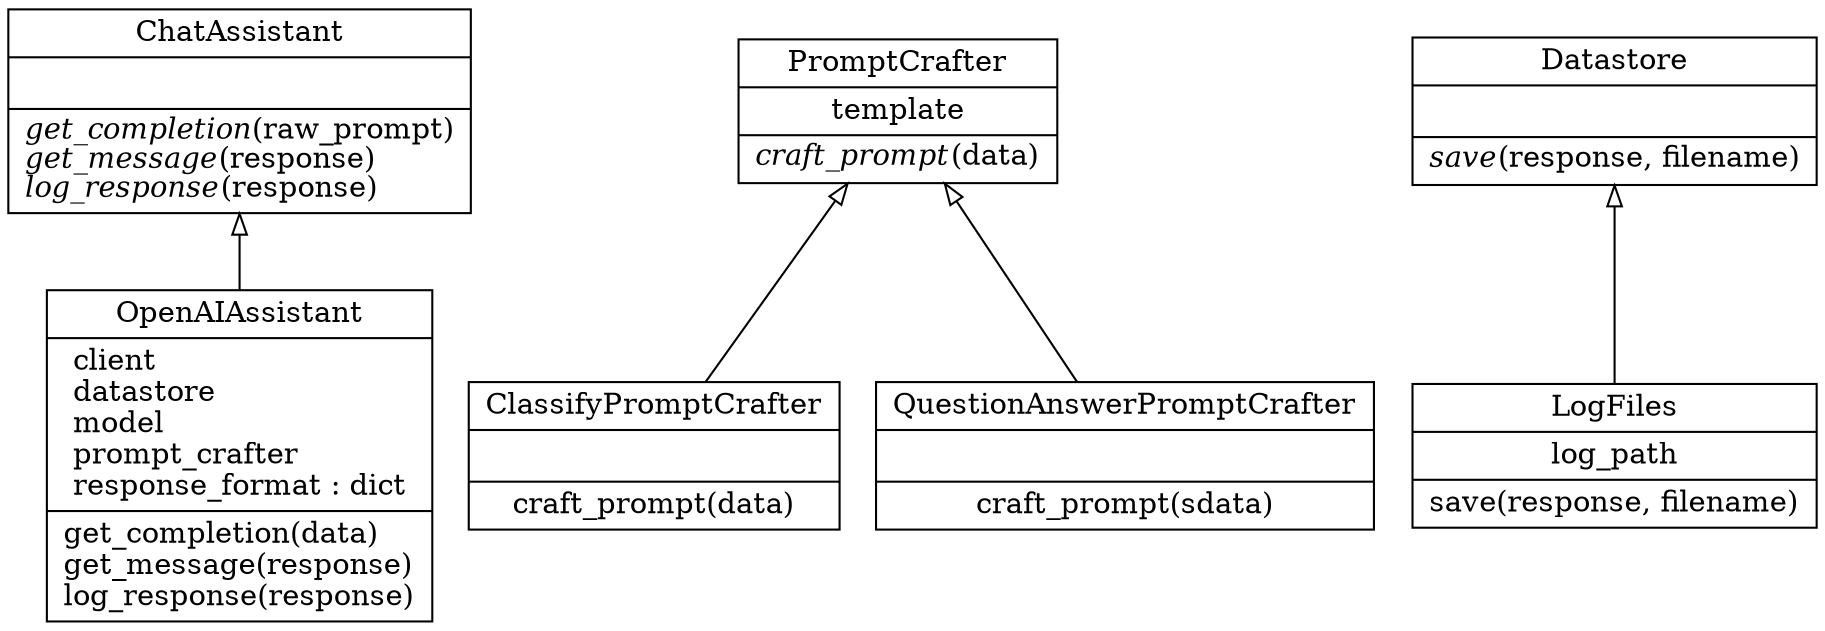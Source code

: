 digraph "classes" {
rankdir=BT
charset="utf-8"
"llms.llms.ChatAssistant" [color="black", fontcolor="black", label=<{ChatAssistant|<br ALIGN="LEFT"/>|<I>get_completion</I>(raw_prompt)<br ALIGN="LEFT"/><I>get_message</I>(response)<br ALIGN="LEFT"/><I>log_response</I>(response)<br ALIGN="LEFT"/>}>, shape="record", style="solid"];
"llms.prompts.ClassifyPromptCrafter" [color="black", fontcolor="black", label=<{ClassifyPromptCrafter|<br ALIGN="LEFT"/>|craft_prompt(data)<br ALIGN="LEFT"/>}>, shape="record", style="solid"];
"llms.datastores.Datastore" [color="black", fontcolor="black", label=<{Datastore|<br ALIGN="LEFT"/>|<I>save</I>(response, filename)<br ALIGN="LEFT"/>}>, shape="record", style="solid"];
"llms.datastores.LogFiles" [color="black", fontcolor="black", label=<{LogFiles|log_path<br ALIGN="LEFT"/>|save(response, filename)<br ALIGN="LEFT"/>}>, shape="record", style="solid"];
"llms.openai_gpt.OpenAIAssistant" [color="black", fontcolor="black", label=<{OpenAIAssistant|client<br ALIGN="LEFT"/>datastore<br ALIGN="LEFT"/>model<br ALIGN="LEFT"/>prompt_crafter<br ALIGN="LEFT"/>response_format : dict<br ALIGN="LEFT"/>|get_completion(data)<br ALIGN="LEFT"/>get_message(response)<br ALIGN="LEFT"/>log_response(response)<br ALIGN="LEFT"/>}>, shape="record", style="solid"];
"llms.prompts.PromptCrafter" [color="black", fontcolor="black", label=<{PromptCrafter|template<br ALIGN="LEFT"/>|<I>craft_prompt</I>(data)<br ALIGN="LEFT"/>}>, shape="record", style="solid"];
"llms.prompts.QuestionAnswerPromptCrafter" [color="black", fontcolor="black", label=<{QuestionAnswerPromptCrafter|<br ALIGN="LEFT"/>|craft_prompt(sdata)<br ALIGN="LEFT"/>}>, shape="record", style="solid"];
"llms.datastores.LogFiles" -> "llms.datastores.Datastore" [arrowhead="empty", arrowtail="none"];
"llms.openai_gpt.OpenAIAssistant" -> "llms.llms.ChatAssistant" [arrowhead="empty", arrowtail="none"];
"llms.prompts.ClassifyPromptCrafter" -> "llms.prompts.PromptCrafter" [arrowhead="empty", arrowtail="none"];
"llms.prompts.QuestionAnswerPromptCrafter" -> "llms.prompts.PromptCrafter" [arrowhead="empty", arrowtail="none"];
}
